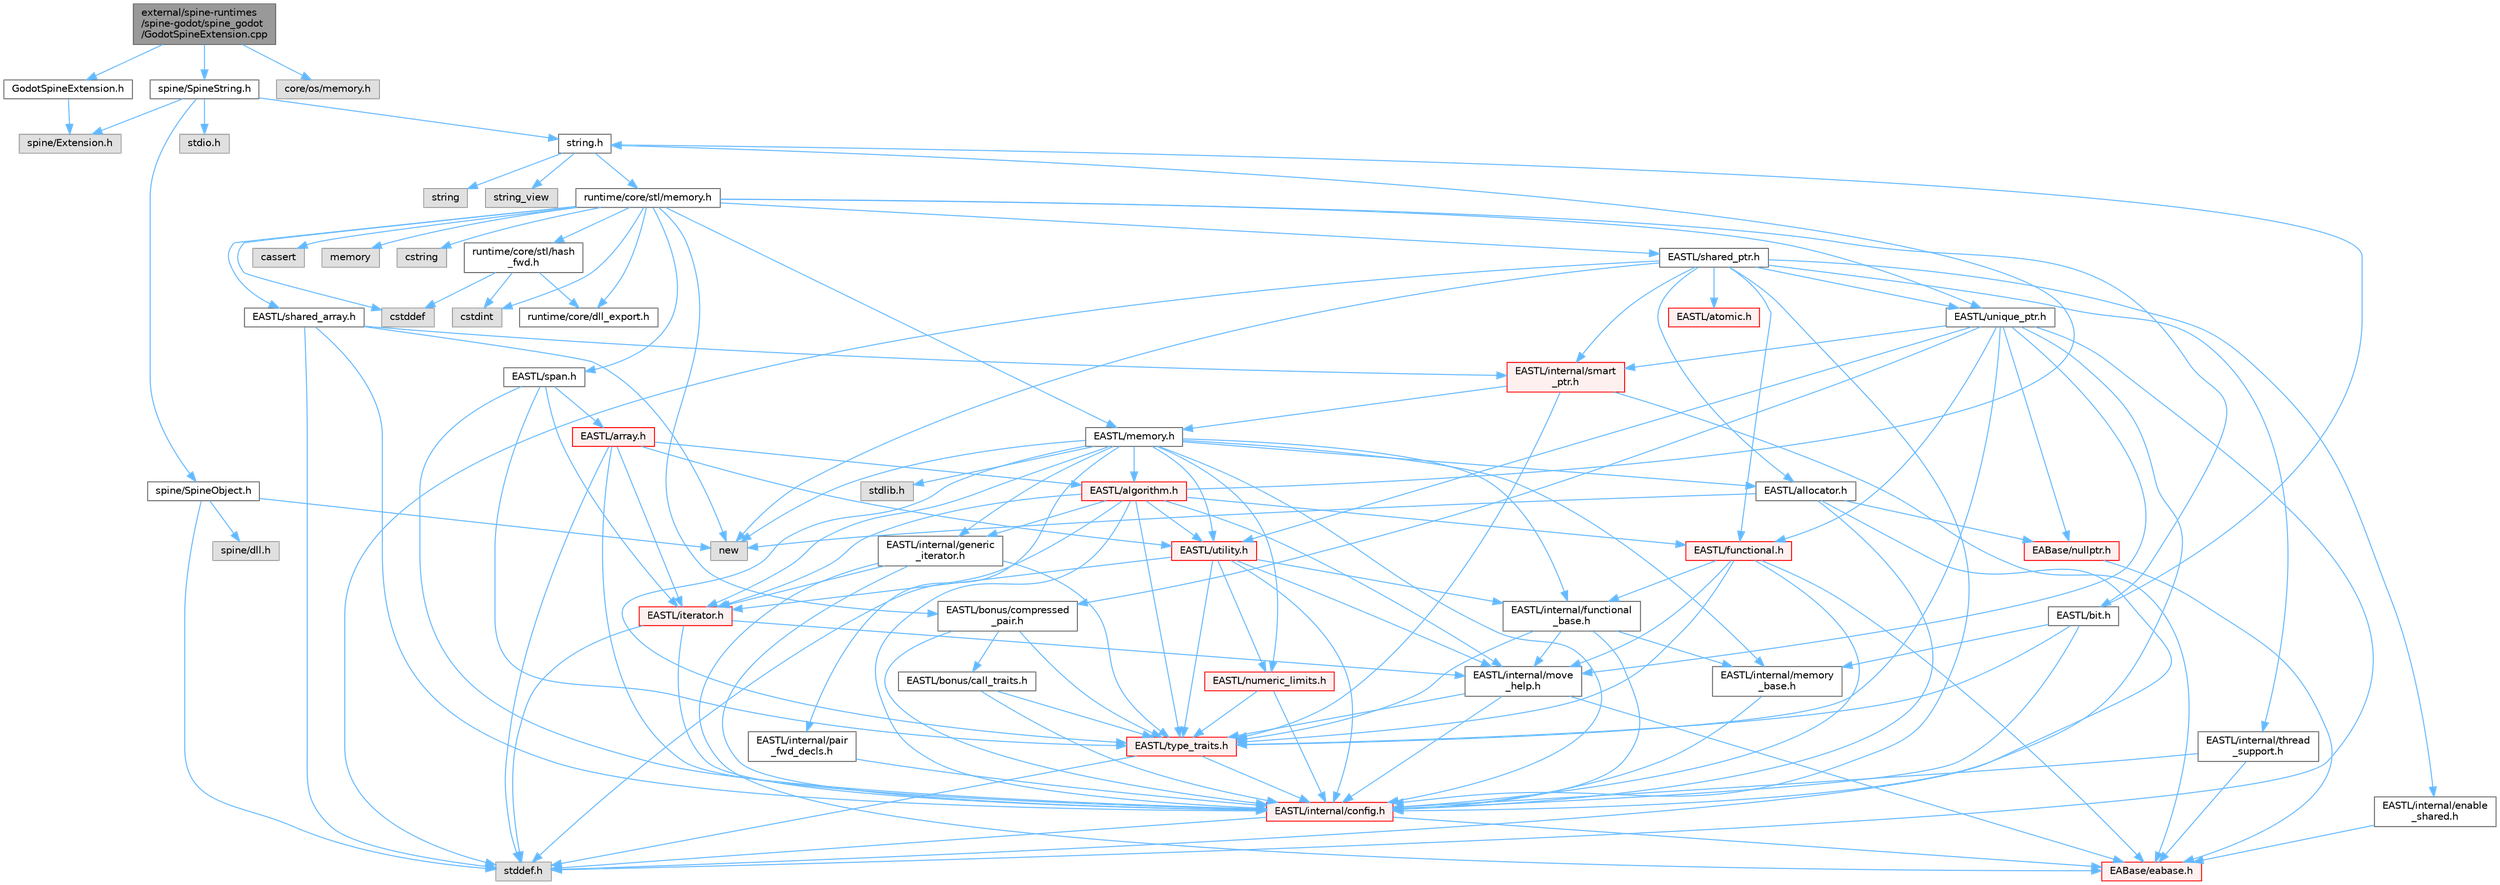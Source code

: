 digraph "external/spine-runtimes/spine-godot/spine_godot/GodotSpineExtension.cpp"
{
 // LATEX_PDF_SIZE
  bgcolor="transparent";
  edge [fontname=Helvetica,fontsize=10,labelfontname=Helvetica,labelfontsize=10];
  node [fontname=Helvetica,fontsize=10,shape=box,height=0.2,width=0.4];
  Node1 [id="Node000001",label="external/spine-runtimes\l/spine-godot/spine_godot\l/GodotSpineExtension.cpp",height=0.2,width=0.4,color="gray40", fillcolor="grey60", style="filled", fontcolor="black",tooltip=" "];
  Node1 -> Node2 [id="edge1_Node000001_Node000002",color="steelblue1",style="solid",tooltip=" "];
  Node2 [id="Node000002",label="GodotSpineExtension.h",height=0.2,width=0.4,color="grey40", fillcolor="white", style="filled",URL="$_godot_spine_extension_8h.html",tooltip=" "];
  Node2 -> Node3 [id="edge2_Node000002_Node000003",color="steelblue1",style="solid",tooltip=" "];
  Node3 [id="Node000003",label="spine/Extension.h",height=0.2,width=0.4,color="grey60", fillcolor="#E0E0E0", style="filled",tooltip=" "];
  Node1 -> Node4 [id="edge3_Node000001_Node000004",color="steelblue1",style="solid",tooltip=" "];
  Node4 [id="Node000004",label="core/os/memory.h",height=0.2,width=0.4,color="grey60", fillcolor="#E0E0E0", style="filled",tooltip=" "];
  Node1 -> Node5 [id="edge4_Node000001_Node000005",color="steelblue1",style="solid",tooltip=" "];
  Node5 [id="Node000005",label="spine/SpineString.h",height=0.2,width=0.4,color="grey40", fillcolor="white", style="filled",URL="$_spine_string_8h.html",tooltip=" "];
  Node5 -> Node6 [id="edge5_Node000005_Node000006",color="steelblue1",style="solid",tooltip=" "];
  Node6 [id="Node000006",label="spine/SpineObject.h",height=0.2,width=0.4,color="grey40", fillcolor="white", style="filled",URL="$_spine_object_8h.html",tooltip=" "];
  Node6 -> Node7 [id="edge6_Node000006_Node000007",color="steelblue1",style="solid",tooltip=" "];
  Node7 [id="Node000007",label="new",height=0.2,width=0.4,color="grey60", fillcolor="#E0E0E0", style="filled",tooltip=" "];
  Node6 -> Node8 [id="edge7_Node000006_Node000008",color="steelblue1",style="solid",tooltip=" "];
  Node8 [id="Node000008",label="stddef.h",height=0.2,width=0.4,color="grey60", fillcolor="#E0E0E0", style="filled",tooltip=" "];
  Node6 -> Node9 [id="edge8_Node000006_Node000009",color="steelblue1",style="solid",tooltip=" "];
  Node9 [id="Node000009",label="spine/dll.h",height=0.2,width=0.4,color="grey60", fillcolor="#E0E0E0", style="filled",tooltip=" "];
  Node5 -> Node3 [id="edge9_Node000005_Node000003",color="steelblue1",style="solid",tooltip=" "];
  Node5 -> Node10 [id="edge10_Node000005_Node000010",color="steelblue1",style="solid",tooltip=" "];
  Node10 [id="Node000010",label="string.h",height=0.2,width=0.4,color="grey40", fillcolor="white", style="filled",URL="$string_8h.html",tooltip=" "];
  Node10 -> Node11 [id="edge11_Node000010_Node000011",color="steelblue1",style="solid",tooltip=" "];
  Node11 [id="Node000011",label="string",height=0.2,width=0.4,color="grey60", fillcolor="#E0E0E0", style="filled",tooltip=" "];
  Node10 -> Node12 [id="edge12_Node000010_Node000012",color="steelblue1",style="solid",tooltip=" "];
  Node12 [id="Node000012",label="string_view",height=0.2,width=0.4,color="grey60", fillcolor="#E0E0E0", style="filled",tooltip=" "];
  Node10 -> Node13 [id="edge13_Node000010_Node000013",color="steelblue1",style="solid",tooltip=" "];
  Node13 [id="Node000013",label="runtime/core/stl/memory.h",height=0.2,width=0.4,color="grey40", fillcolor="white", style="filled",URL="$runtime_2core_2stl_2memory_8h.html",tooltip=" "];
  Node13 -> Node14 [id="edge14_Node000013_Node000014",color="steelblue1",style="solid",tooltip=" "];
  Node14 [id="Node000014",label="cstddef",height=0.2,width=0.4,color="grey60", fillcolor="#E0E0E0", style="filled",tooltip=" "];
  Node13 -> Node15 [id="edge15_Node000013_Node000015",color="steelblue1",style="solid",tooltip=" "];
  Node15 [id="Node000015",label="cstdint",height=0.2,width=0.4,color="grey60", fillcolor="#E0E0E0", style="filled",tooltip=" "];
  Node13 -> Node16 [id="edge16_Node000013_Node000016",color="steelblue1",style="solid",tooltip=" "];
  Node16 [id="Node000016",label="cassert",height=0.2,width=0.4,color="grey60", fillcolor="#E0E0E0", style="filled",tooltip=" "];
  Node13 -> Node17 [id="edge17_Node000013_Node000017",color="steelblue1",style="solid",tooltip=" "];
  Node17 [id="Node000017",label="memory",height=0.2,width=0.4,color="grey60", fillcolor="#E0E0E0", style="filled",tooltip=" "];
  Node13 -> Node18 [id="edge18_Node000013_Node000018",color="steelblue1",style="solid",tooltip=" "];
  Node18 [id="Node000018",label="cstring",height=0.2,width=0.4,color="grey60", fillcolor="#E0E0E0", style="filled",tooltip=" "];
  Node13 -> Node19 [id="edge19_Node000013_Node000019",color="steelblue1",style="solid",tooltip=" "];
  Node19 [id="Node000019",label="EASTL/bit.h",height=0.2,width=0.4,color="grey40", fillcolor="white", style="filled",URL="$bit_8h.html",tooltip=" "];
  Node19 -> Node20 [id="edge20_Node000019_Node000020",color="steelblue1",style="solid",tooltip=" "];
  Node20 [id="Node000020",label="EASTL/internal/config.h",height=0.2,width=0.4,color="red", fillcolor="#FFF0F0", style="filled",URL="$runtime_2_e_a_s_t_l_2include_2_e_a_s_t_l_2internal_2config_8h.html",tooltip=" "];
  Node20 -> Node21 [id="edge21_Node000020_Node000021",color="steelblue1",style="solid",tooltip=" "];
  Node21 [id="Node000021",label="EABase/eabase.h",height=0.2,width=0.4,color="red", fillcolor="#FFF0F0", style="filled",URL="$eabase_8h.html",tooltip=" "];
  Node20 -> Node8 [id="edge22_Node000020_Node000008",color="steelblue1",style="solid",tooltip=" "];
  Node19 -> Node28 [id="edge23_Node000019_Node000028",color="steelblue1",style="solid",tooltip=" "];
  Node28 [id="Node000028",label="EASTL/internal/memory\l_base.h",height=0.2,width=0.4,color="grey40", fillcolor="white", style="filled",URL="$memory__base_8h.html",tooltip=" "];
  Node28 -> Node20 [id="edge24_Node000028_Node000020",color="steelblue1",style="solid",tooltip=" "];
  Node19 -> Node29 [id="edge25_Node000019_Node000029",color="steelblue1",style="solid",tooltip=" "];
  Node29 [id="Node000029",label="EASTL/type_traits.h",height=0.2,width=0.4,color="red", fillcolor="#FFF0F0", style="filled",URL="$_e_a_s_t_l_2include_2_e_a_s_t_l_2type__traits_8h.html",tooltip=" "];
  Node29 -> Node20 [id="edge26_Node000029_Node000020",color="steelblue1",style="solid",tooltip=" "];
  Node29 -> Node8 [id="edge27_Node000029_Node000008",color="steelblue1",style="solid",tooltip=" "];
  Node19 -> Node10 [id="edge28_Node000019_Node000010",color="steelblue1",style="solid",tooltip=" "];
  Node13 -> Node39 [id="edge29_Node000013_Node000039",color="steelblue1",style="solid",tooltip=" "];
  Node39 [id="Node000039",label="EASTL/memory.h",height=0.2,width=0.4,color="grey40", fillcolor="white", style="filled",URL="$runtime_2_e_a_s_t_l_2include_2_e_a_s_t_l_2memory_8h.html",tooltip=" "];
  Node39 -> Node20 [id="edge30_Node000039_Node000020",color="steelblue1",style="solid",tooltip=" "];
  Node39 -> Node28 [id="edge31_Node000039_Node000028",color="steelblue1",style="solid",tooltip=" "];
  Node39 -> Node40 [id="edge32_Node000039_Node000040",color="steelblue1",style="solid",tooltip=" "];
  Node40 [id="Node000040",label="EASTL/internal/generic\l_iterator.h",height=0.2,width=0.4,color="grey40", fillcolor="white", style="filled",URL="$generic__iterator_8h.html",tooltip=" "];
  Node40 -> Node21 [id="edge33_Node000040_Node000021",color="steelblue1",style="solid",tooltip=" "];
  Node40 -> Node20 [id="edge34_Node000040_Node000020",color="steelblue1",style="solid",tooltip=" "];
  Node40 -> Node41 [id="edge35_Node000040_Node000041",color="steelblue1",style="solid",tooltip=" "];
  Node41 [id="Node000041",label="EASTL/iterator.h",height=0.2,width=0.4,color="red", fillcolor="#FFF0F0", style="filled",URL="$_e_a_s_t_l_2include_2_e_a_s_t_l_2iterator_8h.html",tooltip=" "];
  Node41 -> Node20 [id="edge36_Node000041_Node000020",color="steelblue1",style="solid",tooltip=" "];
  Node41 -> Node42 [id="edge37_Node000041_Node000042",color="steelblue1",style="solid",tooltip=" "];
  Node42 [id="Node000042",label="EASTL/internal/move\l_help.h",height=0.2,width=0.4,color="grey40", fillcolor="white", style="filled",URL="$move__help_8h.html",tooltip=" "];
  Node42 -> Node21 [id="edge38_Node000042_Node000021",color="steelblue1",style="solid",tooltip=" "];
  Node42 -> Node20 [id="edge39_Node000042_Node000020",color="steelblue1",style="solid",tooltip=" "];
  Node42 -> Node29 [id="edge40_Node000042_Node000029",color="steelblue1",style="solid",tooltip=" "];
  Node41 -> Node8 [id="edge41_Node000041_Node000008",color="steelblue1",style="solid",tooltip=" "];
  Node40 -> Node29 [id="edge42_Node000040_Node000029",color="steelblue1",style="solid",tooltip=" "];
  Node39 -> Node44 [id="edge43_Node000039_Node000044",color="steelblue1",style="solid",tooltip=" "];
  Node44 [id="Node000044",label="EASTL/internal/pair\l_fwd_decls.h",height=0.2,width=0.4,color="grey40", fillcolor="white", style="filled",URL="$pair__fwd__decls_8h.html",tooltip=" "];
  Node44 -> Node20 [id="edge44_Node000044_Node000020",color="steelblue1",style="solid",tooltip=" "];
  Node39 -> Node45 [id="edge45_Node000039_Node000045",color="steelblue1",style="solid",tooltip=" "];
  Node45 [id="Node000045",label="EASTL/internal/functional\l_base.h",height=0.2,width=0.4,color="grey40", fillcolor="white", style="filled",URL="$functional__base_8h.html",tooltip=" "];
  Node45 -> Node20 [id="edge46_Node000045_Node000020",color="steelblue1",style="solid",tooltip=" "];
  Node45 -> Node28 [id="edge47_Node000045_Node000028",color="steelblue1",style="solid",tooltip=" "];
  Node45 -> Node42 [id="edge48_Node000045_Node000042",color="steelblue1",style="solid",tooltip=" "];
  Node45 -> Node29 [id="edge49_Node000045_Node000029",color="steelblue1",style="solid",tooltip=" "];
  Node39 -> Node46 [id="edge50_Node000039_Node000046",color="steelblue1",style="solid",tooltip=" "];
  Node46 [id="Node000046",label="EASTL/algorithm.h",height=0.2,width=0.4,color="red", fillcolor="#FFF0F0", style="filled",URL="$_e_a_s_t_l_2include_2_e_a_s_t_l_2algorithm_8h.html",tooltip=" "];
  Node46 -> Node20 [id="edge51_Node000046_Node000020",color="steelblue1",style="solid",tooltip=" "];
  Node46 -> Node29 [id="edge52_Node000046_Node000029",color="steelblue1",style="solid",tooltip=" "];
  Node46 -> Node42 [id="edge53_Node000046_Node000042",color="steelblue1",style="solid",tooltip=" "];
  Node46 -> Node41 [id="edge54_Node000046_Node000041",color="steelblue1",style="solid",tooltip=" "];
  Node46 -> Node49 [id="edge55_Node000046_Node000049",color="steelblue1",style="solid",tooltip=" "];
  Node49 [id="Node000049",label="EASTL/functional.h",height=0.2,width=0.4,color="red", fillcolor="#FFF0F0", style="filled",URL="$_e_a_s_t_l_2include_2_e_a_s_t_l_2functional_8h.html",tooltip=" "];
  Node49 -> Node21 [id="edge56_Node000049_Node000021",color="steelblue1",style="solid",tooltip=" "];
  Node49 -> Node20 [id="edge57_Node000049_Node000020",color="steelblue1",style="solid",tooltip=" "];
  Node49 -> Node42 [id="edge58_Node000049_Node000042",color="steelblue1",style="solid",tooltip=" "];
  Node49 -> Node29 [id="edge59_Node000049_Node000029",color="steelblue1",style="solid",tooltip=" "];
  Node49 -> Node45 [id="edge60_Node000049_Node000045",color="steelblue1",style="solid",tooltip=" "];
  Node46 -> Node55 [id="edge61_Node000046_Node000055",color="steelblue1",style="solid",tooltip=" "];
  Node55 [id="Node000055",label="EASTL/utility.h",height=0.2,width=0.4,color="red", fillcolor="#FFF0F0", style="filled",URL="$runtime_2_e_a_s_t_l_2include_2_e_a_s_t_l_2utility_8h.html",tooltip=" "];
  Node55 -> Node20 [id="edge62_Node000055_Node000020",color="steelblue1",style="solid",tooltip=" "];
  Node55 -> Node29 [id="edge63_Node000055_Node000029",color="steelblue1",style="solid",tooltip=" "];
  Node55 -> Node41 [id="edge64_Node000055_Node000041",color="steelblue1",style="solid",tooltip=" "];
  Node55 -> Node56 [id="edge65_Node000055_Node000056",color="steelblue1",style="solid",tooltip=" "];
  Node56 [id="Node000056",label="EASTL/numeric_limits.h",height=0.2,width=0.4,color="red", fillcolor="#FFF0F0", style="filled",URL="$numeric__limits_8h.html",tooltip=" "];
  Node56 -> Node20 [id="edge66_Node000056_Node000020",color="steelblue1",style="solid",tooltip=" "];
  Node56 -> Node29 [id="edge67_Node000056_Node000029",color="steelblue1",style="solid",tooltip=" "];
  Node55 -> Node45 [id="edge68_Node000055_Node000045",color="steelblue1",style="solid",tooltip=" "];
  Node55 -> Node42 [id="edge69_Node000055_Node000042",color="steelblue1",style="solid",tooltip=" "];
  Node46 -> Node40 [id="edge70_Node000046_Node000040",color="steelblue1",style="solid",tooltip=" "];
  Node46 -> Node8 [id="edge71_Node000046_Node000008",color="steelblue1",style="solid",tooltip=" "];
  Node46 -> Node10 [id="edge72_Node000046_Node000010",color="steelblue1",style="solid",tooltip=" "];
  Node39 -> Node29 [id="edge73_Node000039_Node000029",color="steelblue1",style="solid",tooltip=" "];
  Node39 -> Node53 [id="edge74_Node000039_Node000053",color="steelblue1",style="solid",tooltip=" "];
  Node53 [id="Node000053",label="EASTL/allocator.h",height=0.2,width=0.4,color="grey40", fillcolor="white", style="filled",URL="$runtime_2_e_a_s_t_l_2include_2_e_a_s_t_l_2allocator_8h.html",tooltip=" "];
  Node53 -> Node20 [id="edge75_Node000053_Node000020",color="steelblue1",style="solid",tooltip=" "];
  Node53 -> Node31 [id="edge76_Node000053_Node000031",color="steelblue1",style="solid",tooltip=" "];
  Node31 [id="Node000031",label="EABase/nullptr.h",height=0.2,width=0.4,color="red", fillcolor="#FFF0F0", style="filled",URL="$nullptr_8h.html",tooltip=" "];
  Node31 -> Node21 [id="edge77_Node000031_Node000021",color="steelblue1",style="solid",tooltip=" "];
  Node53 -> Node8 [id="edge78_Node000053_Node000008",color="steelblue1",style="solid",tooltip=" "];
  Node53 -> Node7 [id="edge79_Node000053_Node000007",color="steelblue1",style="solid",tooltip=" "];
  Node39 -> Node41 [id="edge80_Node000039_Node000041",color="steelblue1",style="solid",tooltip=" "];
  Node39 -> Node55 [id="edge81_Node000039_Node000055",color="steelblue1",style="solid",tooltip=" "];
  Node39 -> Node56 [id="edge82_Node000039_Node000056",color="steelblue1",style="solid",tooltip=" "];
  Node39 -> Node65 [id="edge83_Node000039_Node000065",color="steelblue1",style="solid",tooltip=" "];
  Node65 [id="Node000065",label="stdlib.h",height=0.2,width=0.4,color="grey60", fillcolor="#E0E0E0", style="filled",tooltip=" "];
  Node39 -> Node7 [id="edge84_Node000039_Node000007",color="steelblue1",style="solid",tooltip=" "];
  Node13 -> Node66 [id="edge85_Node000013_Node000066",color="steelblue1",style="solid",tooltip=" "];
  Node66 [id="Node000066",label="EASTL/shared_array.h",height=0.2,width=0.4,color="grey40", fillcolor="white", style="filled",URL="$shared__array_8h.html",tooltip=" "];
  Node66 -> Node20 [id="edge86_Node000066_Node000020",color="steelblue1",style="solid",tooltip=" "];
  Node66 -> Node67 [id="edge87_Node000066_Node000067",color="steelblue1",style="solid",tooltip=" "];
  Node67 [id="Node000067",label="EASTL/internal/smart\l_ptr.h",height=0.2,width=0.4,color="red", fillcolor="#FFF0F0", style="filled",URL="$smart__ptr_8h.html",tooltip=" "];
  Node67 -> Node21 [id="edge88_Node000067_Node000021",color="steelblue1",style="solid",tooltip=" "];
  Node67 -> Node39 [id="edge89_Node000067_Node000039",color="steelblue1",style="solid",tooltip=" "];
  Node67 -> Node29 [id="edge90_Node000067_Node000029",color="steelblue1",style="solid",tooltip=" "];
  Node66 -> Node7 [id="edge91_Node000066_Node000007",color="steelblue1",style="solid",tooltip=" "];
  Node66 -> Node8 [id="edge92_Node000066_Node000008",color="steelblue1",style="solid",tooltip=" "];
  Node13 -> Node69 [id="edge93_Node000013_Node000069",color="steelblue1",style="solid",tooltip=" "];
  Node69 [id="Node000069",label="EASTL/unique_ptr.h",height=0.2,width=0.4,color="grey40", fillcolor="white", style="filled",URL="$unique__ptr_8h.html",tooltip=" "];
  Node69 -> Node31 [id="edge94_Node000069_Node000031",color="steelblue1",style="solid",tooltip=" "];
  Node69 -> Node70 [id="edge95_Node000069_Node000070",color="steelblue1",style="solid",tooltip=" "];
  Node70 [id="Node000070",label="EASTL/bonus/compressed\l_pair.h",height=0.2,width=0.4,color="grey40", fillcolor="white", style="filled",URL="$compressed__pair_8h.html",tooltip=" "];
  Node70 -> Node20 [id="edge96_Node000070_Node000020",color="steelblue1",style="solid",tooltip=" "];
  Node70 -> Node29 [id="edge97_Node000070_Node000029",color="steelblue1",style="solid",tooltip=" "];
  Node70 -> Node71 [id="edge98_Node000070_Node000071",color="steelblue1",style="solid",tooltip=" "];
  Node71 [id="Node000071",label="EASTL/bonus/call_traits.h",height=0.2,width=0.4,color="grey40", fillcolor="white", style="filled",URL="$call__traits_8h.html",tooltip=" "];
  Node71 -> Node20 [id="edge99_Node000071_Node000020",color="steelblue1",style="solid",tooltip=" "];
  Node71 -> Node29 [id="edge100_Node000071_Node000029",color="steelblue1",style="solid",tooltip=" "];
  Node69 -> Node49 [id="edge101_Node000069_Node000049",color="steelblue1",style="solid",tooltip=" "];
  Node69 -> Node20 [id="edge102_Node000069_Node000020",color="steelblue1",style="solid",tooltip=" "];
  Node69 -> Node42 [id="edge103_Node000069_Node000042",color="steelblue1",style="solid",tooltip=" "];
  Node69 -> Node67 [id="edge104_Node000069_Node000067",color="steelblue1",style="solid",tooltip=" "];
  Node69 -> Node29 [id="edge105_Node000069_Node000029",color="steelblue1",style="solid",tooltip=" "];
  Node69 -> Node55 [id="edge106_Node000069_Node000055",color="steelblue1",style="solid",tooltip=" "];
  Node69 -> Node8 [id="edge107_Node000069_Node000008",color="steelblue1",style="solid",tooltip=" "];
  Node13 -> Node72 [id="edge108_Node000013_Node000072",color="steelblue1",style="solid",tooltip=" "];
  Node72 [id="Node000072",label="EASTL/shared_ptr.h",height=0.2,width=0.4,color="grey40", fillcolor="white", style="filled",URL="$shared__ptr_8h.html",tooltip=" "];
  Node72 -> Node20 [id="edge109_Node000072_Node000020",color="steelblue1",style="solid",tooltip=" "];
  Node72 -> Node67 [id="edge110_Node000072_Node000067",color="steelblue1",style="solid",tooltip=" "];
  Node72 -> Node73 [id="edge111_Node000072_Node000073",color="steelblue1",style="solid",tooltip=" "];
  Node73 [id="Node000073",label="EASTL/internal/thread\l_support.h",height=0.2,width=0.4,color="grey40", fillcolor="white", style="filled",URL="$thread__support_8h.html",tooltip=" "];
  Node73 -> Node21 [id="edge112_Node000073_Node000021",color="steelblue1",style="solid",tooltip=" "];
  Node73 -> Node20 [id="edge113_Node000073_Node000020",color="steelblue1",style="solid",tooltip=" "];
  Node72 -> Node69 [id="edge114_Node000072_Node000069",color="steelblue1",style="solid",tooltip=" "];
  Node72 -> Node49 [id="edge115_Node000072_Node000049",color="steelblue1",style="solid",tooltip=" "];
  Node72 -> Node53 [id="edge116_Node000072_Node000053",color="steelblue1",style="solid",tooltip=" "];
  Node72 -> Node74 [id="edge117_Node000072_Node000074",color="steelblue1",style="solid",tooltip=" "];
  Node74 [id="Node000074",label="EASTL/atomic.h",height=0.2,width=0.4,color="red", fillcolor="#FFF0F0", style="filled",URL="$runtime_2_e_a_s_t_l_2include_2_e_a_s_t_l_2atomic_8h.html",tooltip=" "];
  Node72 -> Node7 [id="edge118_Node000072_Node000007",color="steelblue1",style="solid",tooltip=" "];
  Node72 -> Node8 [id="edge119_Node000072_Node000008",color="steelblue1",style="solid",tooltip=" "];
  Node72 -> Node151 [id="edge120_Node000072_Node000151",color="steelblue1",style="solid",tooltip=" "];
  Node151 [id="Node000151",label="EASTL/internal/enable\l_shared.h",height=0.2,width=0.4,color="grey40", fillcolor="white", style="filled",URL="$enable__shared_8h.html",tooltip=" "];
  Node151 -> Node21 [id="edge121_Node000151_Node000021",color="steelblue1",style="solid",tooltip=" "];
  Node13 -> Node152 [id="edge122_Node000013_Node000152",color="steelblue1",style="solid",tooltip=" "];
  Node152 [id="Node000152",label="EASTL/span.h",height=0.2,width=0.4,color="grey40", fillcolor="white", style="filled",URL="$span_8h.html",tooltip=" "];
  Node152 -> Node20 [id="edge123_Node000152_Node000020",color="steelblue1",style="solid",tooltip=" "];
  Node152 -> Node29 [id="edge124_Node000152_Node000029",color="steelblue1",style="solid",tooltip=" "];
  Node152 -> Node41 [id="edge125_Node000152_Node000041",color="steelblue1",style="solid",tooltip=" "];
  Node152 -> Node153 [id="edge126_Node000152_Node000153",color="steelblue1",style="solid",tooltip=" "];
  Node153 [id="Node000153",label="EASTL/array.h",height=0.2,width=0.4,color="red", fillcolor="#FFF0F0", style="filled",URL="$runtime_2_e_a_s_t_l_2include_2_e_a_s_t_l_2array_8h.html",tooltip=" "];
  Node153 -> Node20 [id="edge127_Node000153_Node000020",color="steelblue1",style="solid",tooltip=" "];
  Node153 -> Node41 [id="edge128_Node000153_Node000041",color="steelblue1",style="solid",tooltip=" "];
  Node153 -> Node46 [id="edge129_Node000153_Node000046",color="steelblue1",style="solid",tooltip=" "];
  Node153 -> Node55 [id="edge130_Node000153_Node000055",color="steelblue1",style="solid",tooltip=" "];
  Node153 -> Node8 [id="edge131_Node000153_Node000008",color="steelblue1",style="solid",tooltip=" "];
  Node13 -> Node70 [id="edge132_Node000013_Node000070",color="steelblue1",style="solid",tooltip=" "];
  Node13 -> Node155 [id="edge133_Node000013_Node000155",color="steelblue1",style="solid",tooltip=" "];
  Node155 [id="Node000155",label="runtime/core/dll_export.h",height=0.2,width=0.4,color="grey40", fillcolor="white", style="filled",URL="$dll__export_8h.html",tooltip=" "];
  Node13 -> Node156 [id="edge134_Node000013_Node000156",color="steelblue1",style="solid",tooltip=" "];
  Node156 [id="Node000156",label="runtime/core/stl/hash\l_fwd.h",height=0.2,width=0.4,color="grey40", fillcolor="white", style="filled",URL="$hash__fwd_8h.html",tooltip=" "];
  Node156 -> Node14 [id="edge135_Node000156_Node000014",color="steelblue1",style="solid",tooltip=" "];
  Node156 -> Node15 [id="edge136_Node000156_Node000015",color="steelblue1",style="solid",tooltip=" "];
  Node156 -> Node155 [id="edge137_Node000156_Node000155",color="steelblue1",style="solid",tooltip=" "];
  Node5 -> Node157 [id="edge138_Node000005_Node000157",color="steelblue1",style="solid",tooltip=" "];
  Node157 [id="Node000157",label="stdio.h",height=0.2,width=0.4,color="grey60", fillcolor="#E0E0E0", style="filled",tooltip=" "];
}

